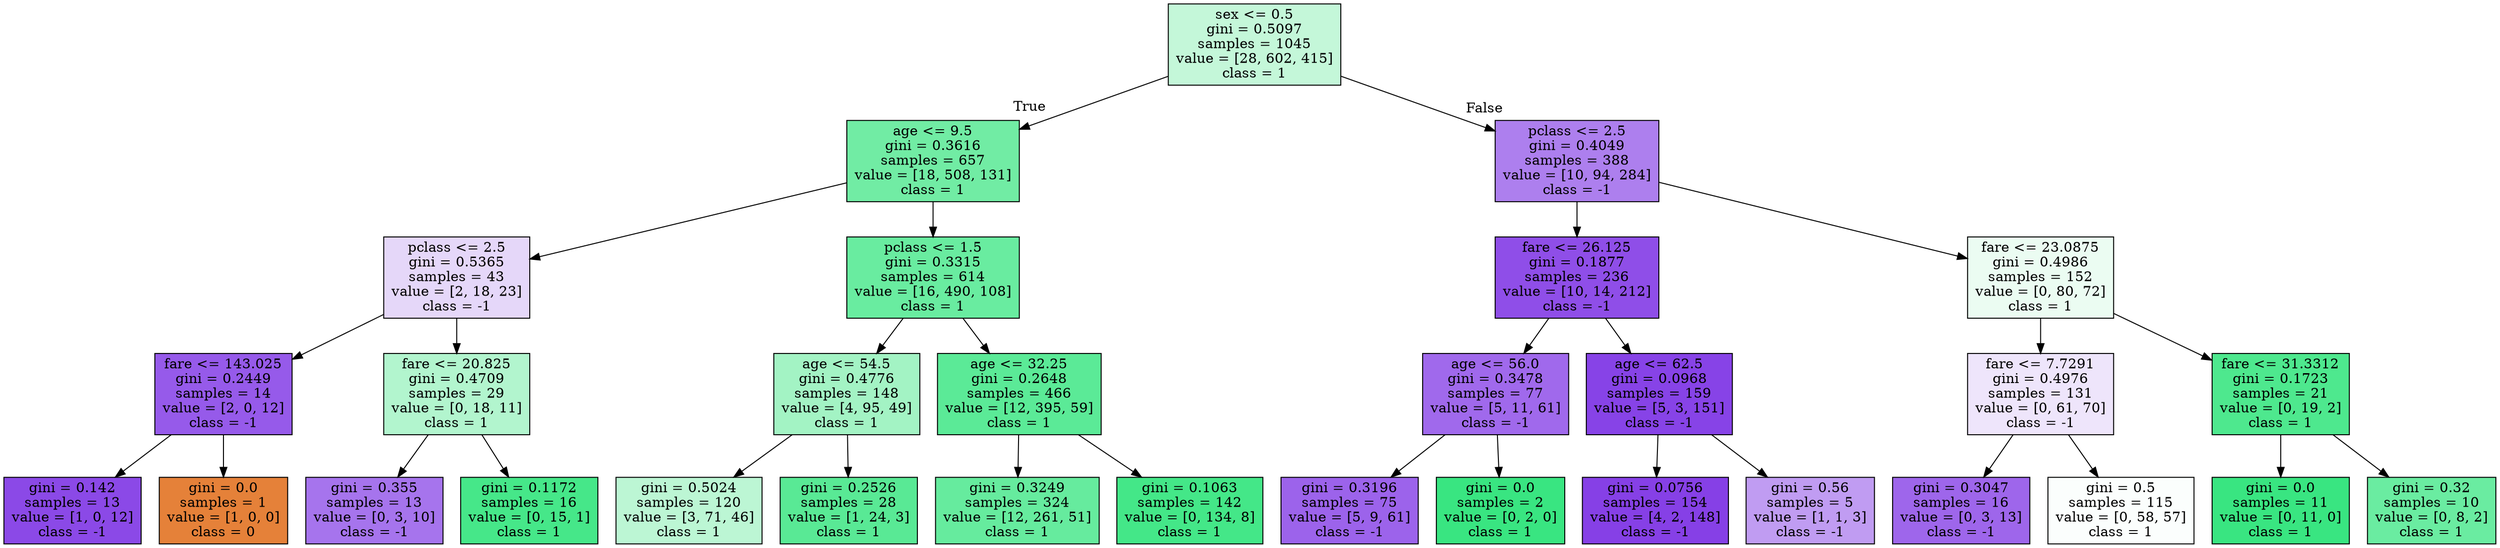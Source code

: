 digraph Tree {
node [shape=box, style="filled", color="black"] ;
graph [ranksep=equally, splines=polyline] ;
0 [label="sex <= 0.5\ngini = 0.5097\nsamples = 1045\nvalue = [28, 602, 415]\nclass = 1", fillcolor="#39e5814c"] ;
1 [label="age <= 9.5\ngini = 0.3616\nsamples = 657\nvalue = [18, 508, 131]\nclass = 1", fillcolor="#39e581b7"] ;
0 -> 1 [labeldistance=2.5, labelangle=45, headlabel="True"] ;
2 [label="pclass <= 2.5\ngini = 0.5365\nsamples = 43\nvalue = [2, 18, 23]\nclass = -1", fillcolor="#8139e533"] ;
1 -> 2 ;
3 [label="fare <= 143.025\ngini = 0.2449\nsamples = 14\nvalue = [2, 0, 12]\nclass = -1", fillcolor="#8139e5d4"] ;
2 -> 3 ;
4 [label="gini = 0.142\nsamples = 13\nvalue = [1, 0, 12]\nclass = -1", fillcolor="#8139e5ea"] ;
3 -> 4 ;
5 [label="gini = 0.0\nsamples = 1\nvalue = [1, 0, 0]\nclass = 0", fillcolor="#e58139ff"] ;
3 -> 5 ;
6 [label="fare <= 20.825\ngini = 0.4709\nsamples = 29\nvalue = [0, 18, 11]\nclass = 1", fillcolor="#39e58163"] ;
2 -> 6 ;
7 [label="gini = 0.355\nsamples = 13\nvalue = [0, 3, 10]\nclass = -1", fillcolor="#8139e5b3"] ;
6 -> 7 ;
8 [label="gini = 0.1172\nsamples = 16\nvalue = [0, 15, 1]\nclass = 1", fillcolor="#39e581ee"] ;
6 -> 8 ;
9 [label="pclass <= 1.5\ngini = 0.3315\nsamples = 614\nvalue = [16, 490, 108]\nclass = 1", fillcolor="#39e581c1"] ;
1 -> 9 ;
10 [label="age <= 54.5\ngini = 0.4776\nsamples = 148\nvalue = [4, 95, 49]\nclass = 1", fillcolor="#39e58176"] ;
9 -> 10 ;
11 [label="gini = 0.5024\nsamples = 120\nvalue = [3, 71, 46]\nclass = 1", fillcolor="#39e58156"] ;
10 -> 11 ;
12 [label="gini = 0.2526\nsamples = 28\nvalue = [1, 24, 3]\nclass = 1", fillcolor="#39e581d6"] ;
10 -> 12 ;
13 [label="age <= 32.25\ngini = 0.2648\nsamples = 466\nvalue = [12, 395, 59]\nclass = 1", fillcolor="#39e581d3"] ;
9 -> 13 ;
14 [label="gini = 0.3249\nsamples = 324\nvalue = [12, 261, 51]\nclass = 1", fillcolor="#39e581c4"] ;
13 -> 14 ;
15 [label="gini = 0.1063\nsamples = 142\nvalue = [0, 134, 8]\nclass = 1", fillcolor="#39e581f0"] ;
13 -> 15 ;
16 [label="pclass <= 2.5\ngini = 0.4049\nsamples = 388\nvalue = [10, 94, 284]\nclass = -1", fillcolor="#8139e5a5"] ;
0 -> 16 [labeldistance=2.5, labelangle=-45, headlabel="False"] ;
17 [label="fare <= 26.125\ngini = 0.1877\nsamples = 236\nvalue = [10, 14, 212]\nclass = -1", fillcolor="#8139e5e3"] ;
16 -> 17 ;
18 [label="age <= 56.0\ngini = 0.3478\nsamples = 77\nvalue = [5, 11, 61]\nclass = -1", fillcolor="#8139e5c1"] ;
17 -> 18 ;
19 [label="gini = 0.3196\nsamples = 75\nvalue = [5, 9, 61]\nclass = -1", fillcolor="#8139e5c9"] ;
18 -> 19 ;
20 [label="gini = 0.0\nsamples = 2\nvalue = [0, 2, 0]\nclass = 1", fillcolor="#39e581ff"] ;
18 -> 20 ;
21 [label="age <= 62.5\ngini = 0.0968\nsamples = 159\nvalue = [5, 3, 151]\nclass = -1", fillcolor="#8139e5f2"] ;
17 -> 21 ;
22 [label="gini = 0.0756\nsamples = 154\nvalue = [4, 2, 148]\nclass = -1", fillcolor="#8139e5f5"] ;
21 -> 22 ;
23 [label="gini = 0.56\nsamples = 5\nvalue = [1, 1, 3]\nclass = -1", fillcolor="#8139e57f"] ;
21 -> 23 ;
24 [label="fare <= 23.0875\ngini = 0.4986\nsamples = 152\nvalue = [0, 80, 72]\nclass = 1", fillcolor="#39e58119"] ;
16 -> 24 ;
25 [label="fare <= 7.7291\ngini = 0.4976\nsamples = 131\nvalue = [0, 61, 70]\nclass = -1", fillcolor="#8139e521"] ;
24 -> 25 ;
26 [label="gini = 0.3047\nsamples = 16\nvalue = [0, 3, 13]\nclass = -1", fillcolor="#8139e5c4"] ;
25 -> 26 ;
27 [label="gini = 0.5\nsamples = 115\nvalue = [0, 58, 57]\nclass = 1", fillcolor="#39e58104"] ;
25 -> 27 ;
28 [label="fare <= 31.3312\ngini = 0.1723\nsamples = 21\nvalue = [0, 19, 2]\nclass = 1", fillcolor="#39e581e4"] ;
24 -> 28 ;
29 [label="gini = 0.0\nsamples = 11\nvalue = [0, 11, 0]\nclass = 1", fillcolor="#39e581ff"] ;
28 -> 29 ;
30 [label="gini = 0.32\nsamples = 10\nvalue = [0, 8, 2]\nclass = 1", fillcolor="#39e581bf"] ;
28 -> 30 ;
{rank=same ; 0} ;
{rank=same ; 1; 16} ;
{rank=same ; 2; 9; 17; 24} ;
{rank=same ; 3; 6; 10; 13; 18; 21; 25; 28} ;
{rank=same ; 4; 5; 7; 8; 11; 12; 14; 15; 19; 20; 22; 23; 26; 27; 29; 30} ;
}